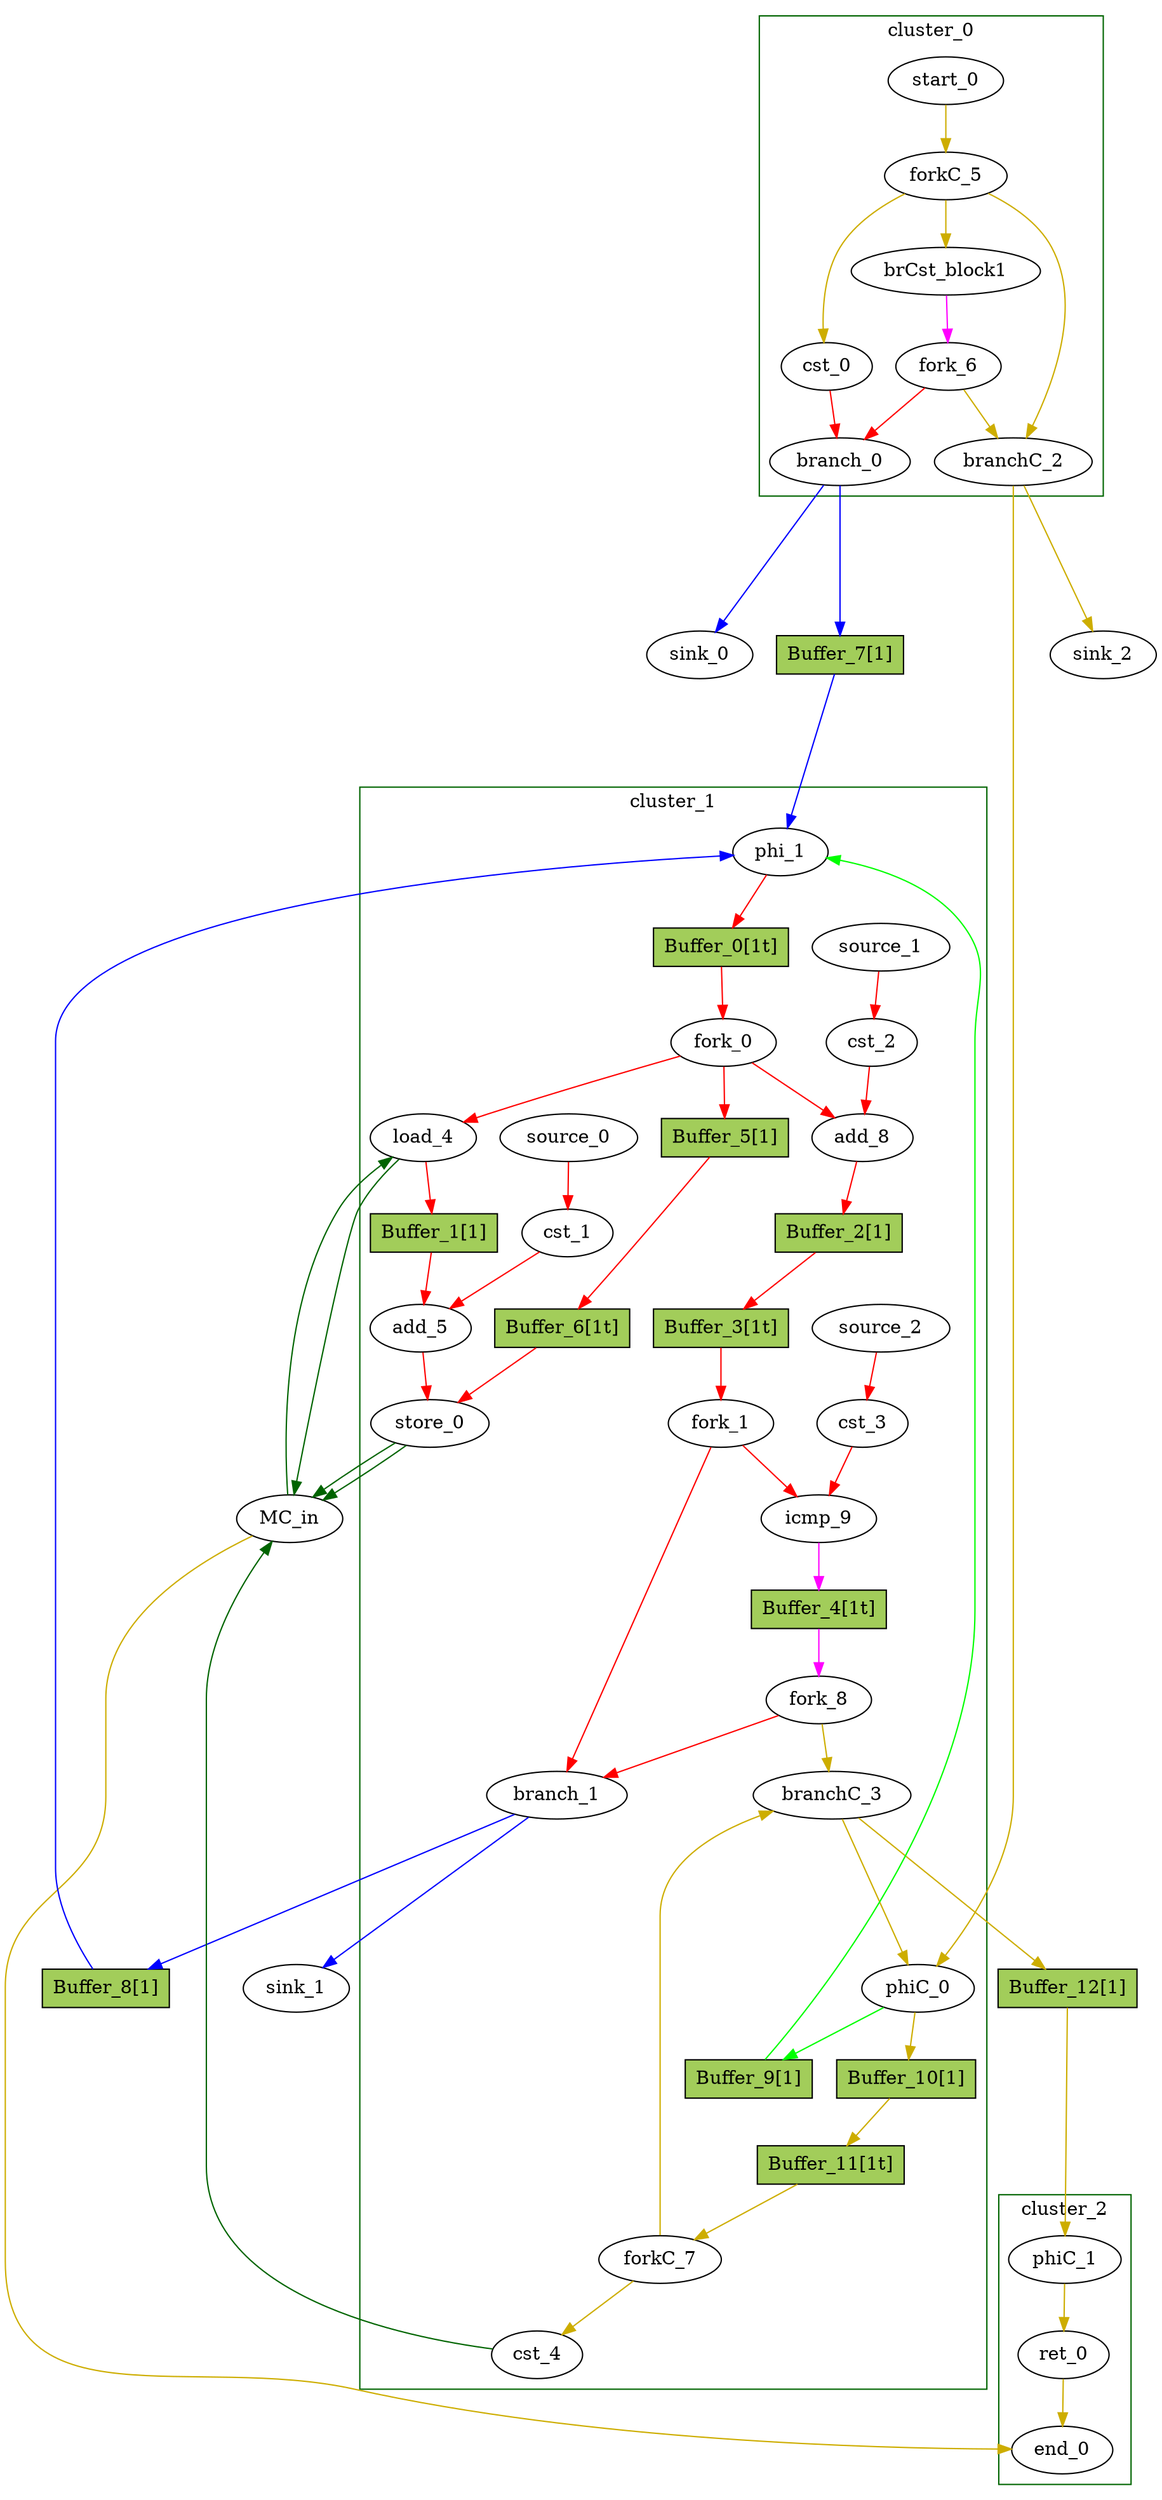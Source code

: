 Digraph G {
	splines=spline;
	subgraph cluster_cluster_2 {
	color = "darkgreen";
label = "cluster_2";
		"ret_0" [type="Operator", in="in1:0 ", out="out1:0 ", bbID=3, II=1, delay=0.0, latency=0, op="ret_op"];
		"end_0" [type="Exit", in="in1:0*e in2:0 ", out="out1:0", bbID=0];
		"phiC_1" [type="Merge", in="in1:0 ", out="out1:0", bbID=3, delay=0.0];
	}
	subgraph cluster_cluster_0 {
	color = "darkgreen";
label = "cluster_0";
		"brCst_block1" [type="Constant", in="in1:1", out="out1:1", bbID=1, value="0x1"];
		"cst_0" [type="Constant", in="in1:1", out="out1:1", bbID=1, value="0x00000000"];
		"branch_0" [type="Branch", in="in1:1 in2?:1", out="out1+:1 out2-:1", bbID=1];
		"start_0" [type="Entry", in="in1:0", out="out1:0", bbID=1, control="true"];
		"forkC_5" [type="Fork", in="in1:0", out="out1:0 out2:0 out3:0 ", bbID=1];
		"branchC_2" [type="Branch", in="in1:0 in2?:1", out="out1+:0 out2-:0", bbID=1];
		"fork_6" [type="Fork", in="in1:1", out="out1:1 out2:1 ", bbID=1];
	}
	subgraph cluster_cluster_1 {
	color = "darkgreen";
label = "cluster_1";
		"phi_1" [type="Mux", in="in1?:1 in2:10 in3:10 ", out="out1:10", bbID=2, delay=1.397];
		"load_4" [type="Operator", in="in1:32 in2:10 ", out="out1:32 out2:10 ", bbID=2, II=1, delay=1.412, latency=2, op="mc_load_op", portId=0];
		"cst_1" [type="Constant", in="in1:32", out="out1:32", bbID=2, value="0xFFFFFFFF"];
		"add_5" [type="Operator", in="in1:32 in2:32 ", out="out1:32 ", bbID=2, II=1, delay=2.287, latency=0, op="add_op"];
		"store_0" [type="Operator", in="in1:32 in2:10 ", out="out1:32 out2:10 ", bbID=2, II=1, delay=0.672, latency=0, op="mc_store_op", portId=0];
		"cst_2" [type="Constant", in="in1:1", out="out1:1", bbID=2, value="0x00000001"];
		"add_8" [type="Operator", in="in1:10 in2:10 ", out="out1:10 ", bbID=2, II=1, delay=2.287, latency=0, op="add_op"];
		"cst_3" [type="Constant", in="in1:10", out="out1:10", bbID=2, value="0x000003E9"];
		"icmp_9" [type="Operator", in="in1:10 in2:10 ", out="out1:1 ", bbID=2, II=1, delay=1.907, latency=0, op="icmp_ult_op"];
		"fork_0" [type="Fork", in="in1:10", out="out1:10 out2:10 out3:10 ", bbID=2];
		"fork_1" [type="Fork", in="in1:10", out="out1:10 out2:10 ", bbID=2];
		"branch_1" [type="Branch", in="in1:10 in2?:1", out="out1+:10 out2-:10", bbID=2];
		"cst_4" [type="Constant", in="in1:1", out="out1:1", bbID=2, value="0x00000001"];
		"phiC_0" [type="CntrlMerge", in="in1:0 in2:0 ", out="out1:0 out2?:1", bbID=2, delay=0.0];
		"forkC_7" [type="Fork", in="in1:0", out="out1:0 out2:0 ", bbID=2];
		"branchC_3" [type="Branch", in="in1:0 in2?:1", out="out1+:0 out2-:0", bbID=2];
		"fork_8" [type="Fork", in="in1:1", out="out1:1 out2:1 ", bbID=2];
		"source_0" [type="Source", out="out1:32", bbID=2];
		"source_1" [type="Source", out="out1:1", bbID=2];
		"source_2" [type="Source", out="out1:10", bbID=2];
		"Buffer_0" [type="Buffer", in="in1:32", out="out1:32", bbID=3, slots=1, transparent=true, label="Buffer_0[1t]", shape="box", style="filled", fillcolor="darkolivegreen3", height=0.4];
		"Buffer_1" [type="Buffer", in="in1:32", out="out1:32", bbID=3, slots=1, transparent=false, label="Buffer_1[1]", shape="box", style="filled", fillcolor="darkolivegreen3", height=0.4];
		"Buffer_2" [type="Buffer", in="in1:32", out="out1:32", bbID=3, slots=1, transparent=false, label="Buffer_2[1]", shape="box", style="filled", fillcolor="darkolivegreen3", height=0.4];
		"Buffer_3" [type="Buffer", in="in1:32", out="out1:32", bbID=3, slots=1, transparent=true, label="Buffer_3[1t]", shape="box", style="filled", fillcolor="darkolivegreen3", height=0.4];
		"Buffer_4" [type="Buffer", in="in1:32", out="out1:32", bbID=3, slots=1, transparent=true, label="Buffer_4[1t]", shape="box", style="filled", fillcolor="darkolivegreen3", height=0.4];
		"Buffer_5" [type="Buffer", in="in1:32", out="out1:32", bbID=3, slots=1, transparent=false, label="Buffer_5[1]", shape="box", style="filled", fillcolor="darkolivegreen3", height=0.4];
		"Buffer_6" [type="Buffer", in="in1:32", out="out1:32", bbID=3, slots=1, transparent=true, label="Buffer_6[1t]", shape="box", style="filled", fillcolor="darkolivegreen3", height=0.4];
		"Buffer_9" [type="Buffer", in="in1:32", out="out1:32", bbID=3, slots=1, transparent=false, label="Buffer_9[1]", shape="box", style="filled", fillcolor="darkolivegreen3", height=0.4];
		"Buffer_10" [type="Buffer", in="in1:32", out="out1:32", bbID=3, slots=1, transparent=false, label="Buffer_10[1]", shape="box", style="filled", fillcolor="darkolivegreen3", height=0.4];
		"Buffer_11" [type="Buffer", in="in1:32", out="out1:32", bbID=3, slots=1, transparent=true, label="Buffer_11[1t]", shape="box", style="filled", fillcolor="darkolivegreen3", height=0.4];
	}
		"MC_in" [type="MC", in="in1:32*c0 in2:10*l0a in3:10*s0a in4:32*s0d ", out="out1:32*l0d out2:0*e ", bbID=0, bbcount=1, ldcount=1, memory="in", stcount=1];
		"sink_0" [type="Sink", in="in1:1", bbID=0];
		"sink_1" [type="Sink", in="in1:10", bbID=0];
		"sink_2" [type="Sink", in="in1:0", bbID=0];
		"Buffer_7" [type="Buffer", in="in1:32", out="out1:32", bbID=3, slots=1, transparent=false, label="Buffer_7[1]", shape="box", style="filled", fillcolor="darkolivegreen3", height=0.4];
		"Buffer_8" [type="Buffer", in="in1:32", out="out1:32", bbID=3, slots=1, transparent=false, label="Buffer_8[1]", shape="box", style="filled", fillcolor="darkolivegreen3", height=0.4];
		"Buffer_12" [type="Buffer", in="in1:32", out="out1:32", bbID=3, slots=1, transparent=false, label="Buffer_12[1]", shape="box", style="filled", fillcolor="darkolivegreen3", height=0.4];
		"brCst_block1" -> "fork_6" [color = "magenta", from = "out1", to = "in1"];
		"cst_0" -> "branch_0" [color = "red", from = "out1", to = "in1"];
		"phi_1" -> "Buffer_0" [color = "red", from = "out1", to = "in1"];
		"load_4" -> "MC_in" [color = "darkgreen", mem_address = "true", from = "out2", to = "in2"];
		"load_4" -> "Buffer_1" [color = "red", from = "out1", to = "in1"];
		"cst_1" -> "add_5" [color = "red", from = "out1", to = "in2"];
		"add_5" -> "store_0" [color = "red", from = "out1", to = "in1"];
		"store_0" -> "MC_in" [color = "darkgreen", mem_address = "true", from = "out2", to = "in3"];
		"store_0" -> "MC_in" [color = "darkgreen", mem_address = "false", from = "out1", to = "in4"];
		"cst_2" -> "add_8" [color = "red", from = "out1", to = "in2"];
		"add_8" -> "Buffer_2" [color = "red", from = "out1", to = "in1"];
		"cst_3" -> "icmp_9" [color = "red", from = "out1", to = "in2"];
		"icmp_9" -> "Buffer_4" [color = "magenta", from = "out1", to = "in1"];
		"ret_0" -> "end_0" [color = "gold3", from = "out1", to = "in2"];
		"fork_0" -> "load_4" [color = "red", from = "out2", to = "in2"];
		"fork_0" -> "add_8" [color = "red", from = "out1", to = "in1"];
		"fork_0" -> "Buffer_5" [color = "red", from = "out3", to = "in1"];
		"fork_1" -> "icmp_9" [color = "red", from = "out1", to = "in1"];
		"fork_1" -> "branch_1" [color = "red", from = "out2", to = "in1"];
		"branch_0" -> "sink_0" [color = "blue", from = "out2", to = "in1", minlen = 3];
		"branch_0" -> "Buffer_7" [color = "blue", from = "out1", to = "in1", minlen = 3];
		"branch_1" -> "sink_1" [color = "blue", from = "out2", to = "in1", minlen = 3];
		"branch_1" -> "Buffer_8" [color = "blue", from = "out1", to = "in1", minlen = 3];
		"MC_in" -> "load_4" [color = "darkgreen", mem_address = "false", from = "out1", to = "in1"];
		"MC_in" -> "end_0" [color = "gold3", from = "out2", to = "in1"];
		"cst_4" -> "MC_in" [color = "darkgreen", from = "out1", to = "in1"];
		"start_0" -> "forkC_5" [color = "gold3", from = "out1", to = "in1"];
		"forkC_5" -> "brCst_block1" [color = "gold3", from = "out3", to = "in1"];
		"forkC_5" -> "cst_0" [color = "gold3", from = "out1", to = "in1"];
		"forkC_5" -> "branchC_2" [color = "gold3", from = "out2", to = "in1"];
		"branchC_2" -> "phiC_0" [color = "gold3", from = "out1", to = "in1", minlen = 3];
		"branchC_2" -> "sink_2" [color = "gold3", from = "out2", to = "in1", minlen = 3];
		"fork_6" -> "branch_0" [color = "red", from = "out1", to = "in2"];
		"fork_6" -> "branchC_2" [color = "gold3", from = "out2", to = "in2"];
		"phiC_0" -> "Buffer_9" [color = "green", from = "out2", to = "in1"];
		"phiC_0" -> "Buffer_10" [color = "gold3", from = "out1", to = "in1"];
		"forkC_7" -> "cst_4" [color = "gold3", from = "out1", to = "in1"];
		"forkC_7" -> "branchC_3" [color = "gold3", from = "out2", to = "in1"];
		"branchC_3" -> "phiC_0" [color = "gold3", from = "out1", to = "in2", minlen = 3];
		"branchC_3" -> "Buffer_12" [color = "gold3", from = "out2", to = "in1", minlen = 3];
		"fork_8" -> "branch_1" [color = "red", from = "out1", to = "in2"];
		"fork_8" -> "branchC_3" [color = "gold3", from = "out2", to = "in2"];
		"phiC_1" -> "ret_0" [color = "gold3", from = "out1", to = "in1"];
		"source_0" -> "cst_1" [color = "red", from = "out1", to = "in1"];
		"source_1" -> "cst_2" [color = "red", from = "out1", to = "in1"];
		"source_2" -> "cst_3" [color = "red", from = "out1", to = "in1"];
		"Buffer_0" -> "fork_0" [color = "red", from = "out1", to = "in1"];
		"Buffer_1" -> "add_5" [color = "red", from = "out1", to = "in1"];
		"Buffer_2" -> "Buffer_3" [color = "red", from = "out1", to = "in1"];
		"Buffer_3" -> "fork_1" [color = "red", from = "out1", to = "in1"];
		"Buffer_4" -> "fork_8" [color = "magenta", from = "out1", to = "in1"];
		"Buffer_5" -> "Buffer_6" [color = "red", from = "out1", to = "in1"];
		"Buffer_6" -> "store_0" [color = "red", from = "out1", to = "in2"];
		"Buffer_7" -> "phi_1" [color = "blue", from = "out1", to = "in2", minlen = 3];
		"Buffer_8" -> "phi_1" [color = "blue", from = "out1", to = "in3", minlen = 3];
		"Buffer_9" -> "phi_1" [color = "green", from = "out1", to = "in1"];
		"Buffer_10" -> "Buffer_11" [color = "gold3", from = "out1", to = "in1"];
		"Buffer_11" -> "forkC_7" [color = "gold3", from = "out1", to = "in1"];
		"Buffer_12" -> "phiC_1" [color = "gold3", from = "out1", to = "in1", minlen = 3];
}
